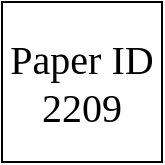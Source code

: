 <mxfile version="16.6.6" type="github">
  <diagram id="-gEmCoKJ6yQnerPNI0j3" name="Page-1">
    <mxGraphModel dx="2066" dy="1129" grid="1" gridSize="10" guides="1" tooltips="1" connect="1" arrows="1" fold="1" page="1" pageScale="1" pageWidth="827" pageHeight="1169" math="0" shadow="0">
      <root>
        <mxCell id="0" />
        <mxCell id="1" parent="0" />
        <mxCell id="UsibwDD9n6LfJcg75nwL-1" value="&lt;font face=&quot;Times New Roman&quot; style=&quot;font-size: 20px&quot;&gt;Paper ID&lt;br&gt;2209&lt;/font&gt;" style="whiteSpace=wrap;html=1;aspect=fixed;" vertex="1" parent="1">
          <mxGeometry x="580" y="320" width="80" height="80" as="geometry" />
        </mxCell>
      </root>
    </mxGraphModel>
  </diagram>
</mxfile>
